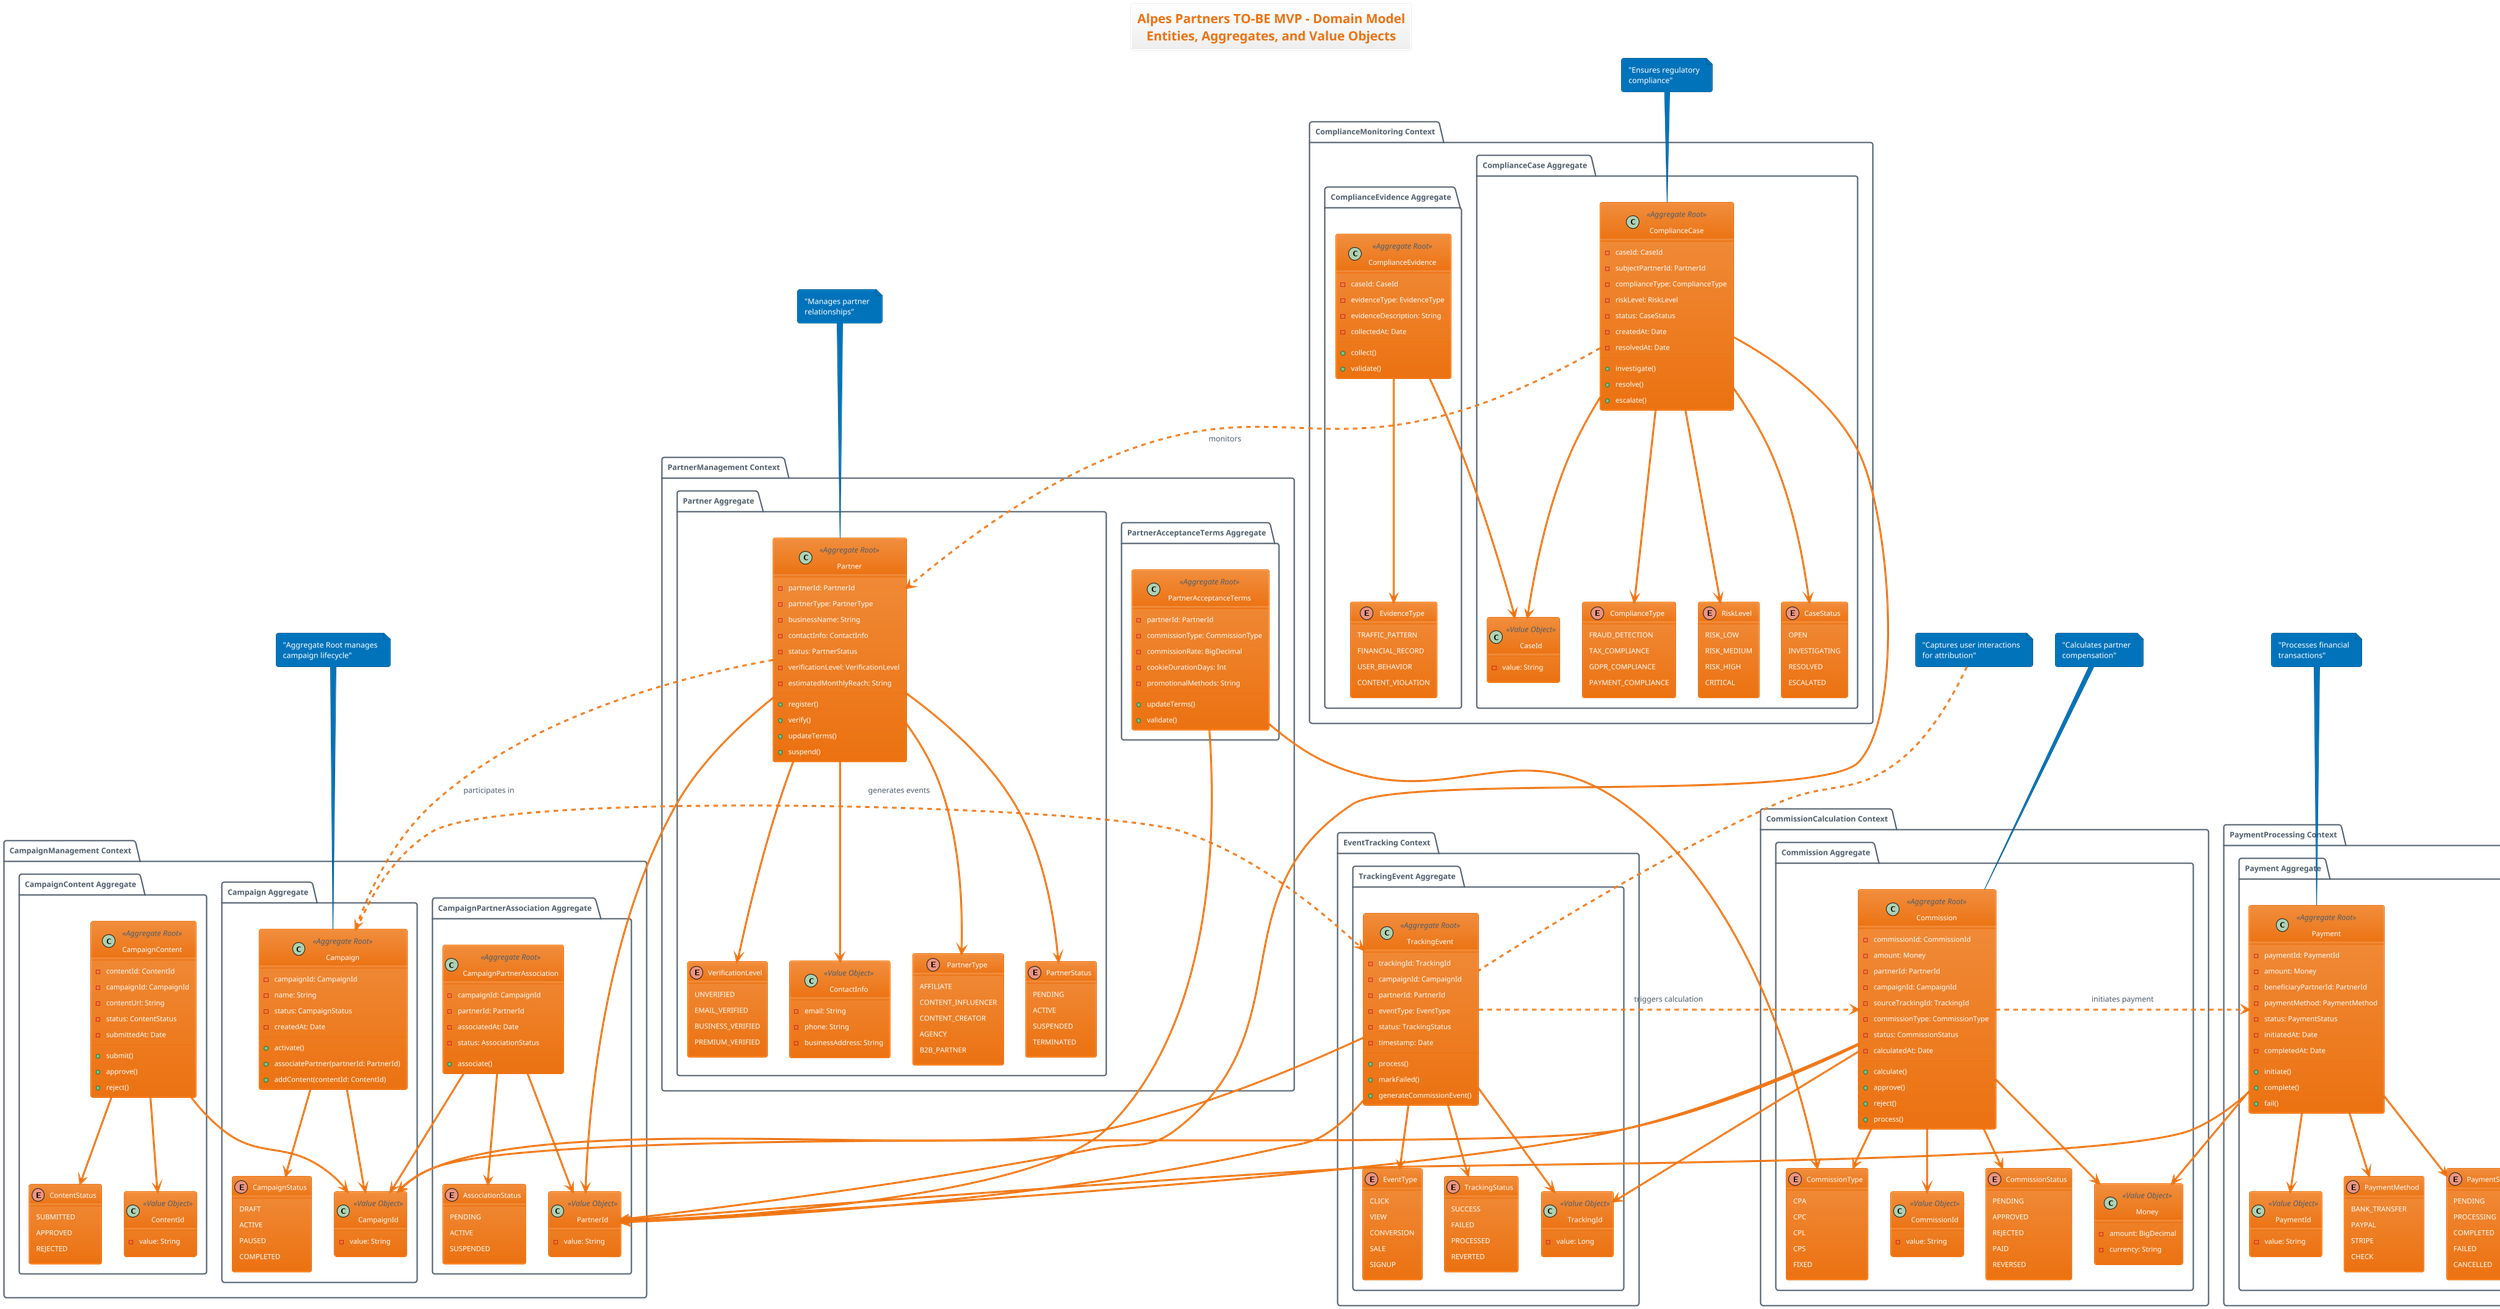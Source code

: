 @startuml Alpes Partners - Domain Model UML
!theme aws-orange
title Alpes Partners TO-BE MVP - Domain Model\nEntities, Aggregates, and Value Objects

package "CampaignManagement Context" as CM {

  package "Campaign Aggregate" as CampaignAgg {
    class Campaign <<Aggregate Root>> {
      - campaignId: CampaignId
      - name: String
      - status: CampaignStatus
      - createdAt: Date
      --
      + activate()
      + associatePartner(partnerId: PartnerId)
      + addContent(contentId: ContentId)
    }

    class CampaignId <<Value Object>> {
      - value: String
    }

    enum CampaignStatus {
      DRAFT
      ACTIVE
      PAUSED
      COMPLETED
    }

    Campaign --> CampaignId
    Campaign --> CampaignStatus
  }

  package "CampaignPartnerAssociation Aggregate" as AssocAgg {
    class CampaignPartnerAssociation <<Aggregate Root>> {
      - campaignId: CampaignId
      - partnerId: PartnerId
      - associatedAt: Date
      - status: AssociationStatus
      --
      + associate()
    }

    class PartnerId <<Value Object>> {
      - value: String
    }

    enum AssociationStatus {
      PENDING
      ACTIVE
      SUSPENDED
    }

    CampaignPartnerAssociation --> CampaignId
    CampaignPartnerAssociation --> PartnerId
    CampaignPartnerAssociation --> AssociationStatus
  }

  package "CampaignContent Aggregate" as ContentAgg {
    class CampaignContent <<Aggregate Root>> {
      - contentId: ContentId
      - campaignId: CampaignId
      - contentUrl: String
      - status: ContentStatus
      - submittedAt: Date
      --
      + submit()
      + approve()
      + reject()
    }

    class ContentId <<Value Object>> {
      - value: String
    }

    enum ContentStatus {
      SUBMITTED
      APPROVED
      REJECTED
    }

    CampaignContent --> ContentId
    CampaignContent --> CampaignId
    CampaignContent --> ContentStatus
  }
}

package "EventTracking Context" as ET {

  package "TrackingEvent Aggregate" as TrackingAgg {
    class TrackingEvent <<Aggregate Root>> {
      - trackingId: TrackingId
      - campaignId: CampaignId
      - partnerId: PartnerId
      - eventType: EventType
      - status: TrackingStatus
      - timestamp: Date
      --
      + process()
      + markFailed()
      + generateCommissionEvent()
    }

    class TrackingId <<Value Object>> {
      - value: Long
    }

    enum EventType {
      CLICK
      VIEW
      CONVERSION
      SALE
      SIGNUP
    }

    enum TrackingStatus {
      SUCCESS
      FAILED
      PROCESSED
      REVERTED
    }

    TrackingEvent --> TrackingId
    TrackingEvent --> CampaignId
    TrackingEvent --> PartnerId
    TrackingEvent --> EventType
    TrackingEvent --> TrackingStatus
  }
}

package "CommissionCalculation Context" as CC {

  package "Commission Aggregate" as CommissionAgg {
    class Commission <<Aggregate Root>> {
      - commissionId: CommissionId
      - amount: Money
      - partnerId: PartnerId
      - campaignId: CampaignId
      - sourceTrackingId: TrackingId
      - commissionType: CommissionType
      - status: CommissionStatus
      - calculatedAt: Date
      --
      + calculate()
      + approve()
      + reject()
      + process()
    }

    class CommissionId <<Value Object>> {
      - value: String
    }

    class Money <<Value Object>> {
      - amount: BigDecimal
      - currency: String
    }

    enum CommissionType {
      CPA
      CPC
      CPL
      CPS
      FIXED
    }

    enum CommissionStatus {
      PENDING
      APPROVED
      REJECTED
      PAID
      REVERSED
    }

    Commission --> CommissionId
    Commission --> Money
    Commission --> PartnerId
    Commission --> CampaignId
    Commission --> TrackingId
    Commission --> CommissionType
    Commission --> CommissionStatus
  }
}

package "PaymentProcessing Context" as PP {

  package "Payment Aggregate" as PaymentAgg {
    class Payment <<Aggregate Root>> {
      - paymentId: PaymentId
      - amount: Money
      - beneficiaryPartnerId: PartnerId
      - paymentMethod: PaymentMethod
      - status: PaymentStatus
      - initiatedAt: Date
      - completedAt: Date
      --
      + initiate()
      + complete()
      + fail()
    }

    class PaymentId <<Value Object>> {
      - value: String
    }

    enum PaymentMethod {
      BANK_TRANSFER
      PAYPAL
      STRIPE
      CHECK
    }

    enum PaymentStatus {
      PENDING
      PROCESSING
      COMPLETED
      FAILED
      CANCELLED
    }

    Payment --> PaymentId
    Payment --> Money
    Payment --> PartnerId
    Payment --> PaymentMethod
    Payment --> PaymentStatus
  }
}

package "PartnerManagement Context" as PM {

  package "Partner Aggregate" as PartnerAgg {
    class Partner <<Aggregate Root>> {
      - partnerId: PartnerId
      - partnerType: PartnerType
      - businessName: String
      - contactInfo: ContactInfo
      - status: PartnerStatus
      - verificationLevel: VerificationLevel
      - estimatedMonthlyReach: String
      --
      + register()
      + verify()
      + updateTerms()
      + suspend()
    }

    class ContactInfo <<Value Object>> {
      - email: String
      - phone: String
      - businessAddress: String
    }

    enum PartnerType {
      AFFILIATE
      CONTENT_INFLUENCER
      CONTENT_CREATOR
      AGENCY
      B2B_PARTNER
    }

    enum PartnerStatus {
      PENDING
      ACTIVE
      SUSPENDED
      TERMINATED
    }

    enum VerificationLevel {
      UNVERIFIED
      EMAIL_VERIFIED
      BUSINESS_VERIFIED
      PREMIUM_VERIFIED
    }

    Partner --> PartnerId
    Partner --> PartnerType
    Partner --> ContactInfo
    Partner --> PartnerStatus
    Partner --> VerificationLevel
  }

  package "PartnerAcceptanceTerms Aggregate" as TermsAgg {
    class PartnerAcceptanceTerms <<Aggregate Root>> {
      - partnerId: PartnerId
      - commissionType: CommissionType
      - commissionRate: BigDecimal
      - cookieDurationDays: Int
      - promotionalMethods: String
      --
      + updateTerms()
      + validate()
    }

    PartnerAcceptanceTerms --> PartnerId
    PartnerAcceptanceTerms --> CommissionType
  }
}

package "ComplianceMonitoring Context" as CMon {

  package "ComplianceCase Aggregate" as CaseAgg {
    class ComplianceCase <<Aggregate Root>> {
      - caseId: CaseId
      - subjectPartnerId: PartnerId
      - complianceType: ComplianceType
      - riskLevel: RiskLevel
      - status: CaseStatus
      - createdAt: Date
      - resolvedAt: Date
      --
      + investigate()
      + resolve()
      + escalate()
    }

    class CaseId <<Value Object>> {
      - value: String
    }

    enum ComplianceType {
      FRAUD_DETECTION
      TAX_COMPLIANCE
      GDPR_COMPLIANCE
      PAYMENT_COMPLIANCE
    }

    enum RiskLevel {
      RISK_LOW
      RISK_MEDIUM
      RISK_HIGH
      CRITICAL
    }

    enum CaseStatus {
      OPEN
      INVESTIGATING
      RESOLVED
      ESCALATED
    }

    ComplianceCase --> CaseId
    ComplianceCase --> PartnerId
    ComplianceCase --> ComplianceType
    ComplianceCase --> RiskLevel
    ComplianceCase --> CaseStatus
  }

  package "ComplianceEvidence Aggregate" as EvidenceAgg {
    class ComplianceEvidence <<Aggregate Root>> {
      - caseId: CaseId
      - evidenceType: EvidenceType
      - evidenceDescription: String
      - collectedAt: Date
      --
      + collect()
      + validate()
    }

    enum EvidenceType {
      TRAFFIC_PATTERN
      FINANCIAL_RECORD
      USER_BEHAVIOR
      CONTENT_VIOLATION
    }

    ComplianceEvidence --> CaseId
    ComplianceEvidence --> EvidenceType
  }
}

' Cross-Context Relationships (Event Flow)
Campaign ..> TrackingEvent : "generates events"
TrackingEvent ..> Commission : "triggers calculation"
Commission ..> Payment : "initiates payment"
Partner ..> Campaign : "participates in"
ComplianceCase ..> Partner : "monitors"

note top of Campaign : "Aggregate Root manages\ncampaign lifecycle"
note top of TrackingEvent : "Captures user interactions\nfor attribution"
note top of Commission : "Calculates partner\ncompensation"
note top of Payment : "Processes financial\ntransactions"
note top of Partner : "Manages partner\nrelationships"
note top of ComplianceCase : "Ensures regulatory\ncompliance"

@enduml